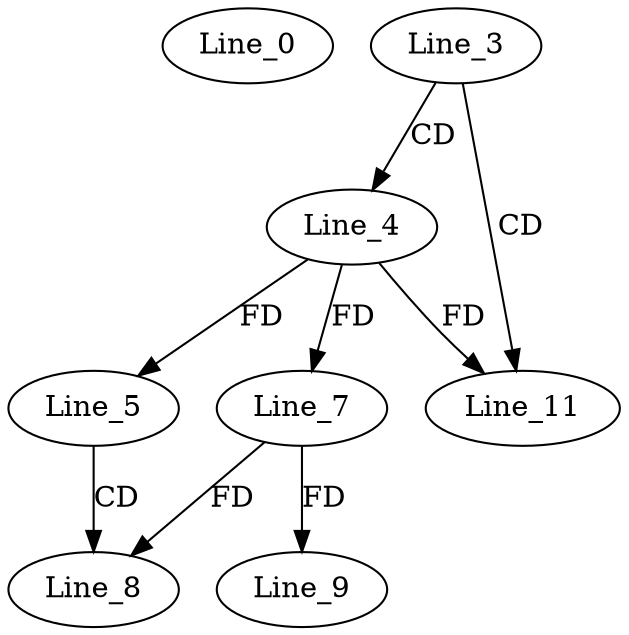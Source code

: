 digraph G {
  Line_0;
  Line_3;
  Line_4;
  Line_5;
  Line_7;
  Line_5;
  Line_8;
  Line_7;
  Line_8;
  Line_9;
  Line_11;
  Line_3 -> Line_4 [ label="CD" ];
  Line_4 -> Line_5 [ label="FD" ];
  Line_4 -> Line_7 [ label="FD" ];
  Line_5 -> Line_8 [ label="CD" ];
  Line_7 -> Line_8 [ label="FD" ];
  Line_7 -> Line_9 [ label="FD" ];
  Line_3 -> Line_11 [ label="CD" ];
  Line_4 -> Line_11 [ label="FD" ];
}
